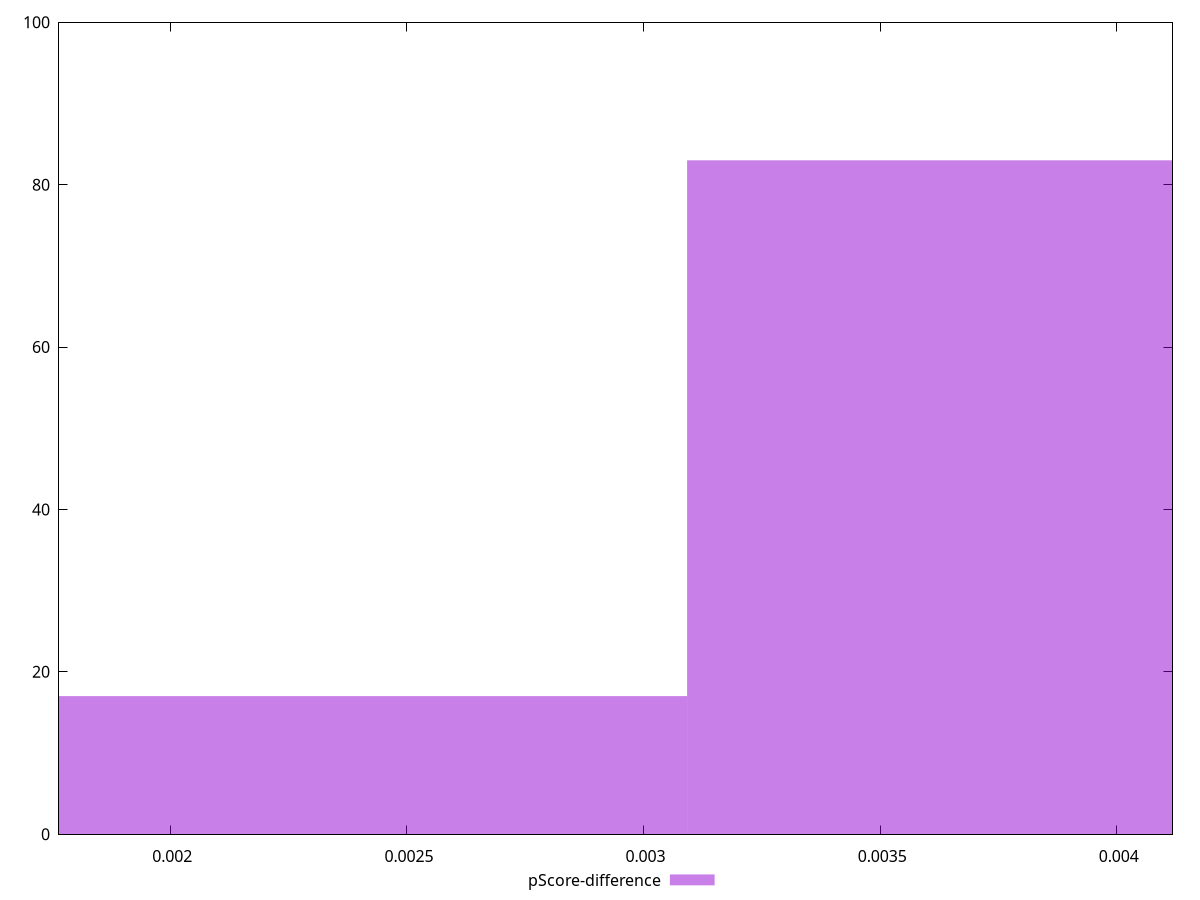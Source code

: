 reset

$pScoreDifference <<EOF
0.002061287591841714 17
0.004122575183683428 83
EOF

set key outside below
set boxwidth 0.002061287591841714
set xrange [0.001764705882352946:0.004117647058823504]
set yrange [0:100]
set trange [0:100]
set style fill transparent solid 0.5 noborder
set terminal svg size 640, 490 enhanced background rgb 'white'
set output "report_00025_2021-02-22T21:38:55.199Z/uses-webp-images/samples/pages+cached/pScore-difference/histogram.svg"

plot $pScoreDifference title "pScore-difference" with boxes

reset

